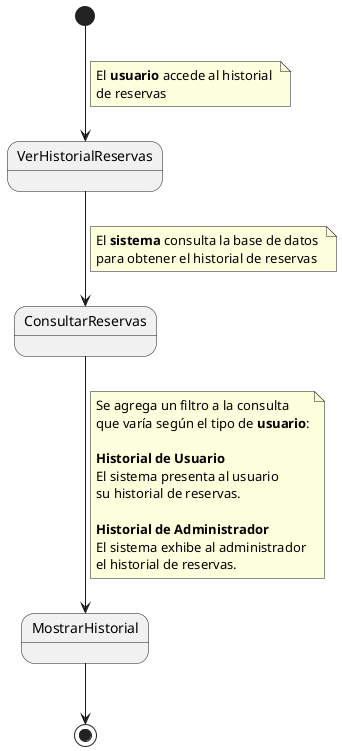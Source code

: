 @startuml

[*] --> VerHistorialReservas
note on link
 El **usuario** accede al historial 
 de reservas
end note

VerHistorialReservas --> ConsultarReservas
note on link
 El **sistema** consulta la base de datos 
 para obtener el historial de reservas
end note

ConsultarReservas --> MostrarHistorial
note on link
Se agrega un filtro a la consulta
que varía según el tipo de **usuario**:

**Historial de Usuario**
El sistema presenta al usuario 
su historial de reservas.

**Historial de Administrador**
El sistema exhibe al administrador
el historial de reservas.
end note

MostrarHistorial --> [*]
@enduml
